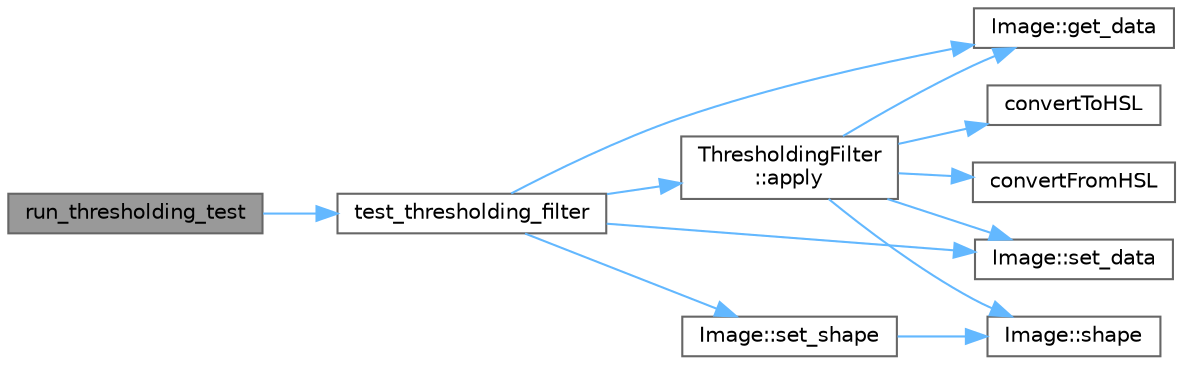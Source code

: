 digraph "run_thresholding_test"
{
 // LATEX_PDF_SIZE
  bgcolor="transparent";
  edge [fontname=Helvetica,fontsize=10,labelfontname=Helvetica,labelfontsize=10];
  node [fontname=Helvetica,fontsize=10,shape=box,height=0.2,width=0.4];
  rankdir="LR";
  Node1 [id="Node000001",label="run_thresholding_test",height=0.2,width=0.4,color="gray40", fillcolor="grey60", style="filled", fontcolor="black",tooltip=" "];
  Node1 -> Node2 [id="edge1_Node000001_Node000002",color="steelblue1",style="solid",tooltip=" "];
  Node2 [id="Node000002",label="test_thresholding_filter",height=0.2,width=0.4,color="grey40", fillcolor="white", style="filled",URL="$thresholding__test_8cpp.html#a6f5a9f724b2a7aae961e0ae7a157dfc1",tooltip=" "];
  Node2 -> Node3 [id="edge2_Node000002_Node000003",color="steelblue1",style="solid",tooltip=" "];
  Node3 [id="Node000003",label="ThresholdingFilter\l::apply",height=0.2,width=0.4,color="grey40", fillcolor="white", style="filled",URL="$class_thresholding_filter.html#a6eb9322b3c0360686b3df2355d43ee28",tooltip=" "];
  Node3 -> Node4 [id="edge3_Node000003_Node000004",color="steelblue1",style="solid",tooltip=" "];
  Node4 [id="Node000004",label="convertFromHSL",height=0.2,width=0.4,color="grey40", fillcolor="white", style="filled",URL="$transform_8cpp.html#ae653d535d43b406275179e6ae2562d23",tooltip=" "];
  Node3 -> Node5 [id="edge4_Node000003_Node000005",color="steelblue1",style="solid",tooltip=" "];
  Node5 [id="Node000005",label="convertToHSL",height=0.2,width=0.4,color="grey40", fillcolor="white", style="filled",URL="$transform_8cpp.html#a280d4737f8b117790286bfd1ba3f65fe",tooltip=" "];
  Node3 -> Node6 [id="edge5_Node000003_Node000006",color="steelblue1",style="solid",tooltip=" "];
  Node6 [id="Node000006",label="Image::get_data",height=0.2,width=0.4,color="grey40", fillcolor="white", style="filled",URL="$class_image.html#a0d25370b83b714ebab8fd98bdd46067b",tooltip=" "];
  Node3 -> Node7 [id="edge6_Node000003_Node000007",color="steelblue1",style="solid",tooltip=" "];
  Node7 [id="Node000007",label="Image::set_data",height=0.2,width=0.4,color="grey40", fillcolor="white", style="filled",URL="$class_image.html#a8fbc7f7d120e17b914f2f06c6148fe2b",tooltip=" "];
  Node3 -> Node8 [id="edge7_Node000003_Node000008",color="steelblue1",style="solid",tooltip=" "];
  Node8 [id="Node000008",label="Image::shape",height=0.2,width=0.4,color="grey40", fillcolor="white", style="filled",URL="$class_image.html#a05d88b5643fc9611e3bc8b9e45b4f4f9",tooltip=" "];
  Node2 -> Node6 [id="edge8_Node000002_Node000006",color="steelblue1",style="solid",tooltip=" "];
  Node2 -> Node7 [id="edge9_Node000002_Node000007",color="steelblue1",style="solid",tooltip=" "];
  Node2 -> Node9 [id="edge10_Node000002_Node000009",color="steelblue1",style="solid",tooltip=" "];
  Node9 [id="Node000009",label="Image::set_shape",height=0.2,width=0.4,color="grey40", fillcolor="white", style="filled",URL="$class_image.html#ad72aa0a26b8ad71d8e73147a1e517c10",tooltip=" "];
  Node9 -> Node8 [id="edge11_Node000009_Node000008",color="steelblue1",style="solid",tooltip=" "];
}
